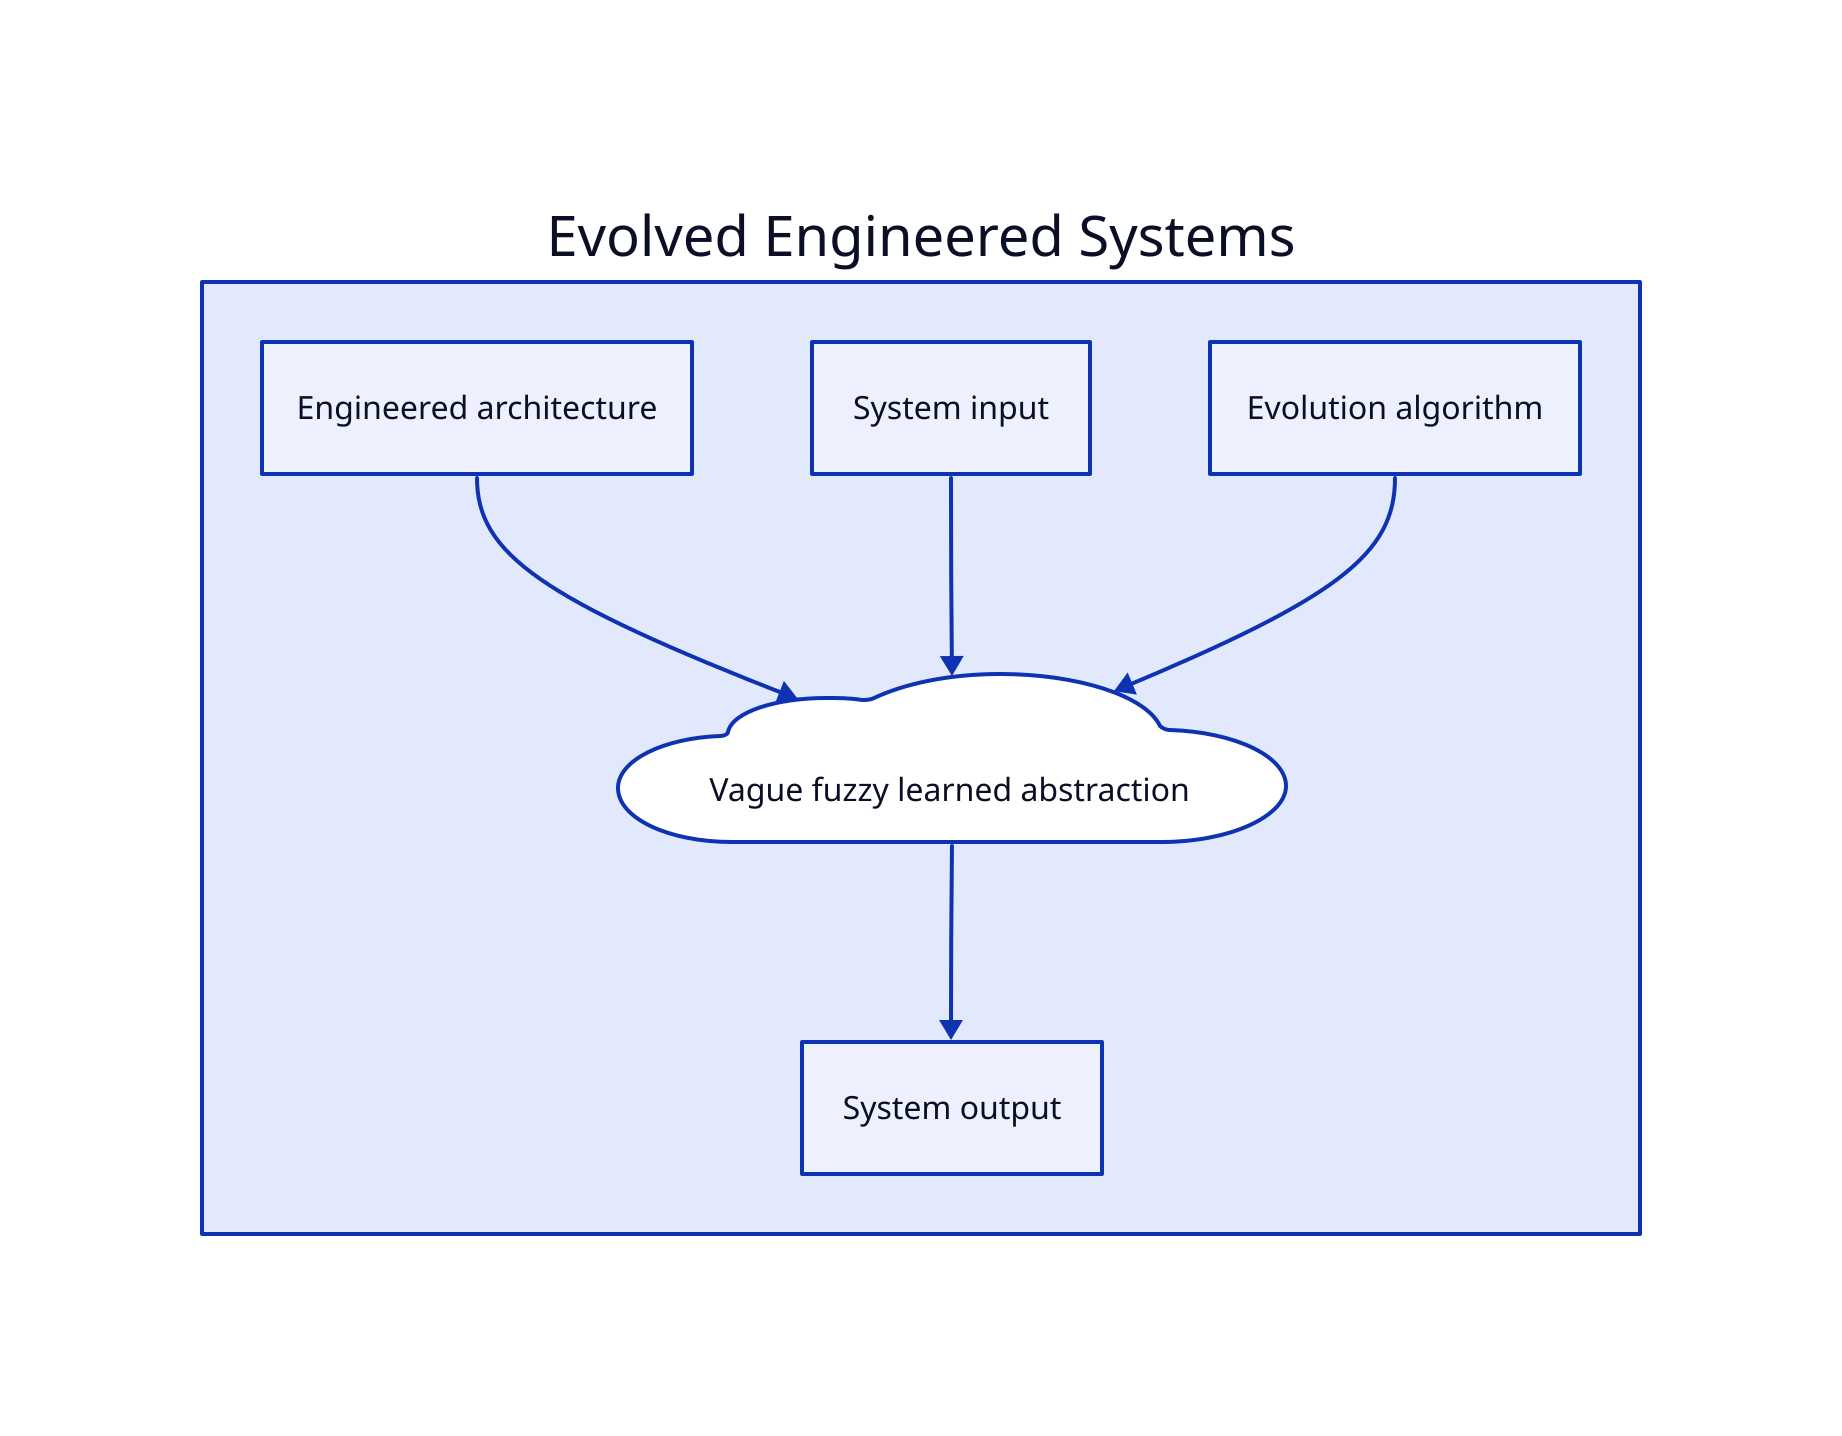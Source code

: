 sys: {
  label: Evolved Engineered Systems
  arch: {
    label: Engineered architecture
  }
  inp: {
    label: System input
  }
  evo: {
    label: Evolution algorithm
  }
  abs: {
    label: Vague fuzzy learned abstraction
    shape: cloud
  }
  out {
    label: System output
  }
  arch -> abs
  inp -> abs
  abs -> out
  evo -> abs
}
